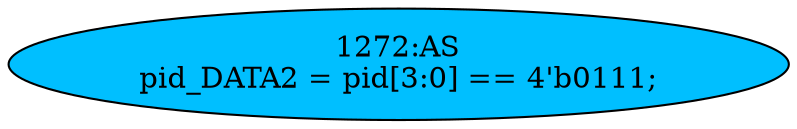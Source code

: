 strict digraph "" {
	node [label="\N"];
	"1272:AS"	 [ast="<pyverilog.vparser.ast.Assign object at 0x7f0647e57350>",
		def_var="['pid_DATA2']",
		fillcolor=deepskyblue,
		label="1272:AS
pid_DATA2 = pid[3:0] == 4'b0111;",
		statements="[]",
		style=filled,
		typ=Assign,
		use_var="['pid']"];
}
